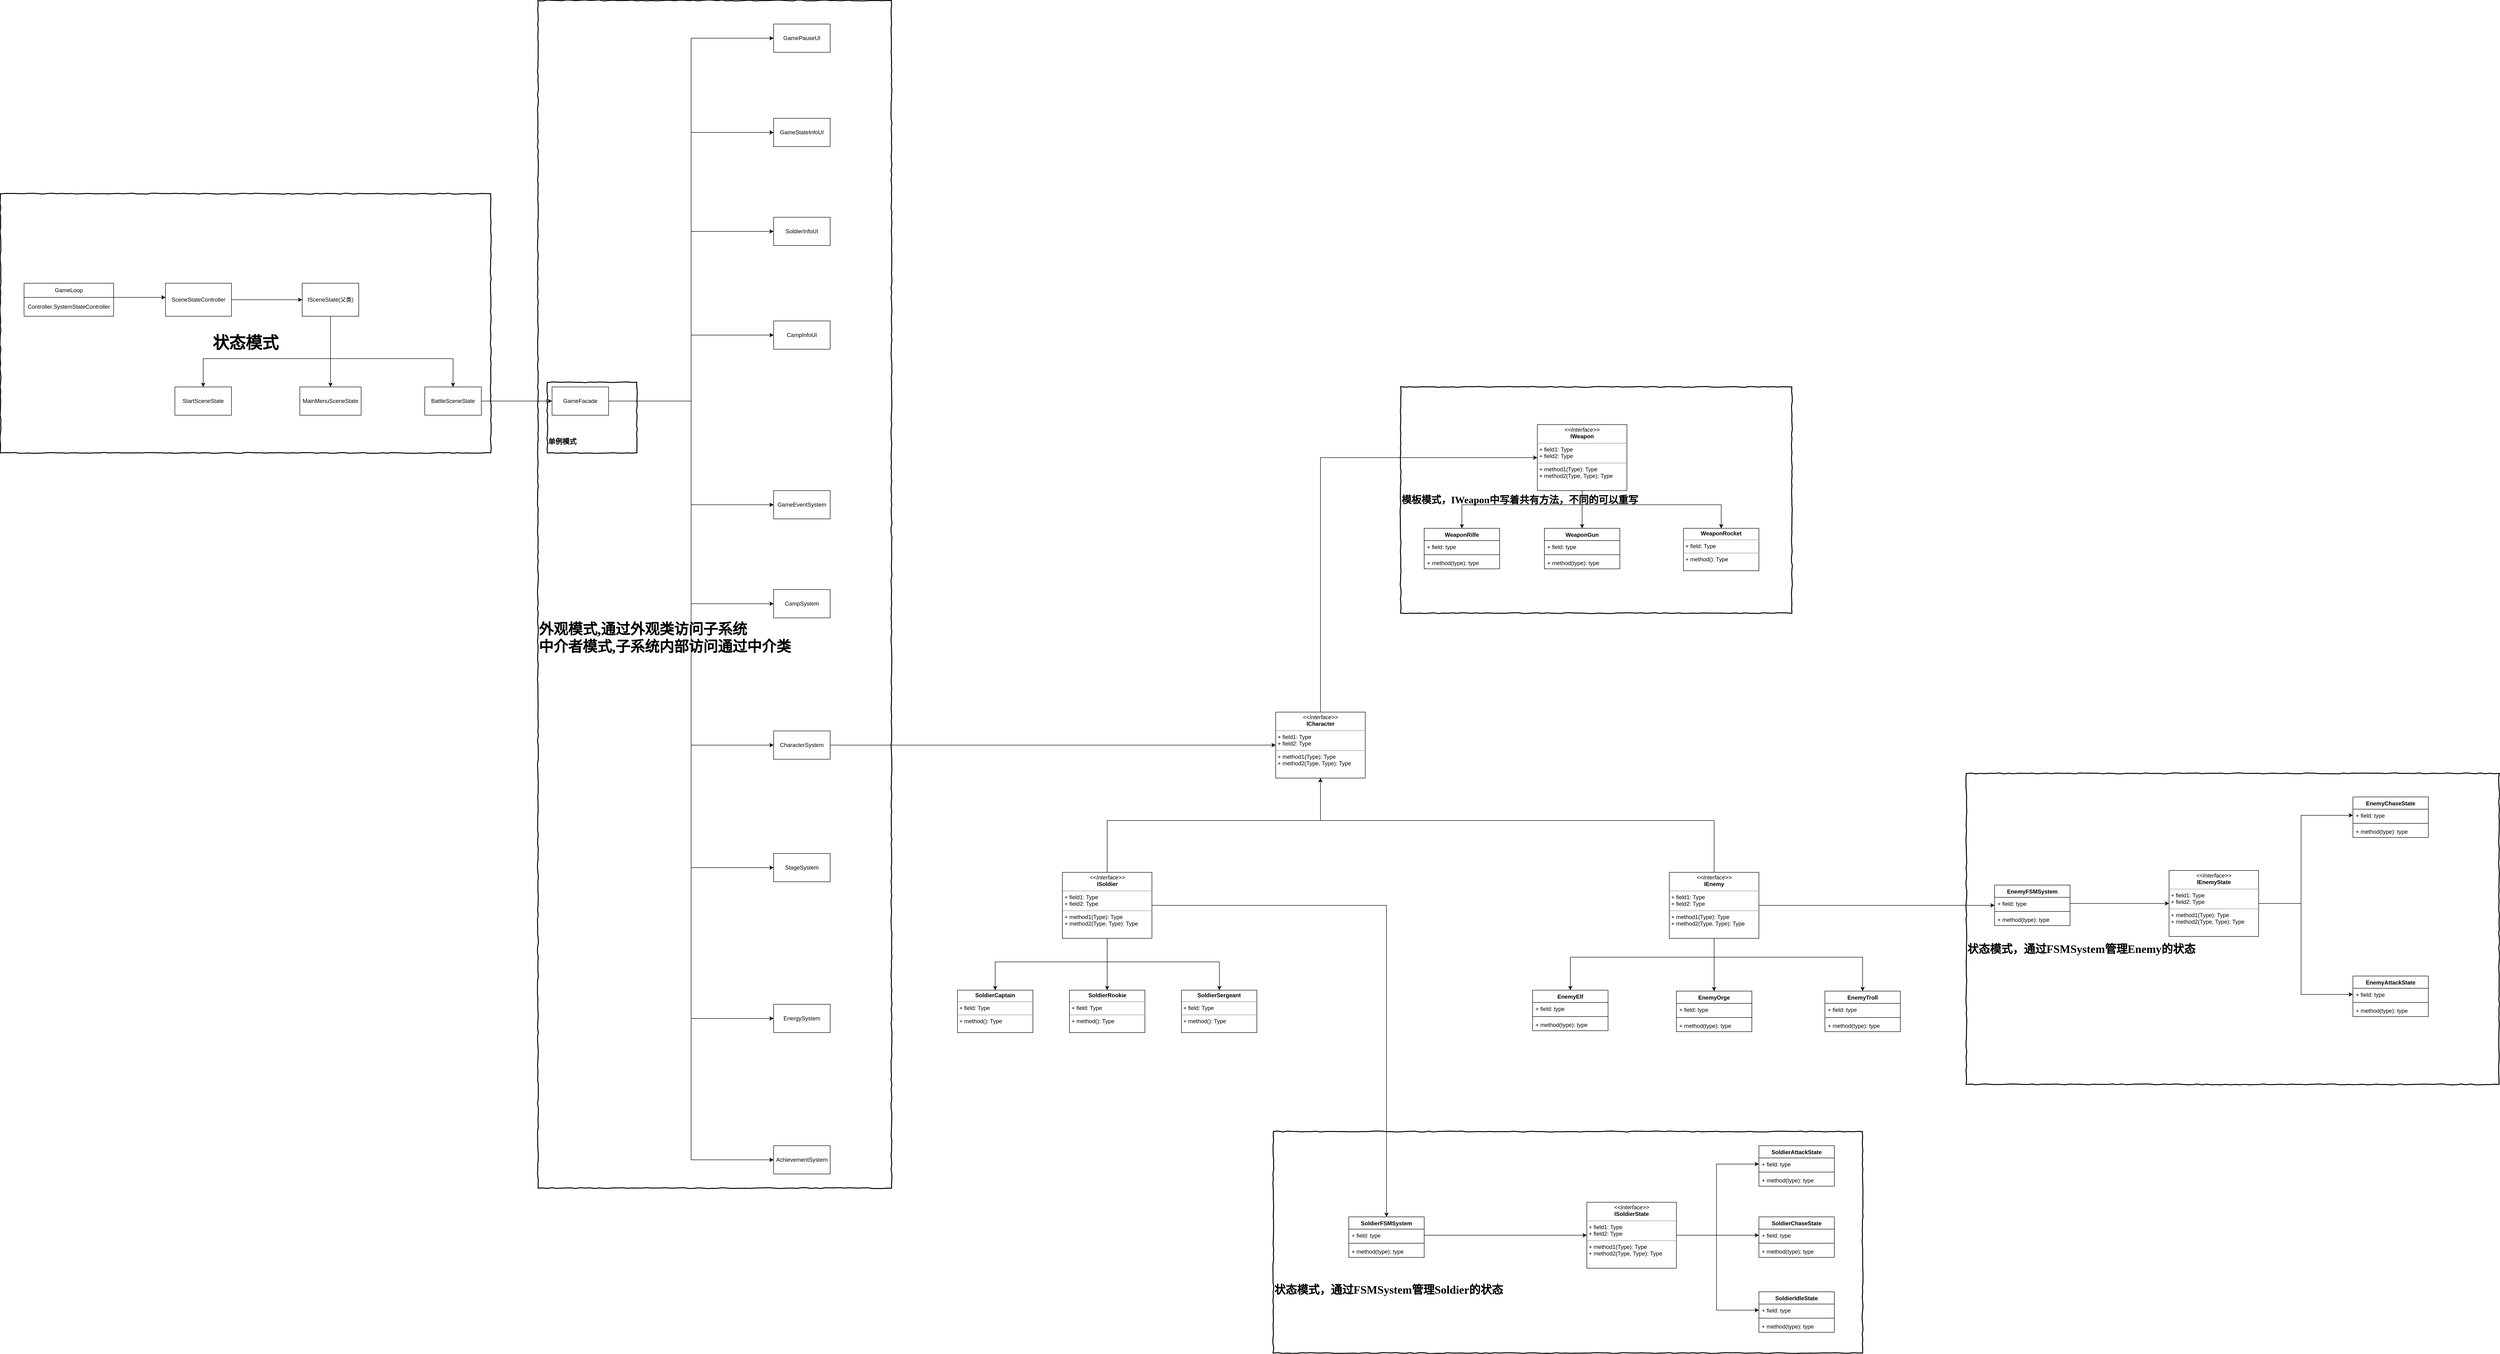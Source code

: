 <mxfile pages="1" version="11.2.4" type="github"><diagram id="328SYEydSCdozAh2rZhf" name="Page-1"><mxGraphModel dx="2062" dy="5805" grid="1" gridSize="10" guides="1" tooltips="1" connect="1" arrows="1" fold="1" page="1" pageScale="1" pageWidth="3300" pageHeight="4681" math="0" shadow="0"><root><mxCell id="0"/><mxCell id="1" parent="0"/><mxCell id="wADAR3zxIw2LBWZPUKkN-116" value="&lt;span style=&quot;font-size: 21px&quot;&gt;模板模式，IWeapon中写着共有方法，不同的可以重写&lt;/span&gt;" style="html=1;whiteSpace=wrap;comic=1;strokeWidth=2;fontFamily=Comic Sans MS;fontStyle=1;align=left;" vertex="1" parent="1"><mxGeometry x="3050" y="800" width="830" height="480" as="geometry"/></mxCell><mxCell id="wADAR3zxIw2LBWZPUKkN-101" value="&lt;span style=&quot;font-size: 24px&quot;&gt;&lt;br&gt;&lt;br&gt;&lt;br&gt;&lt;br&gt;&lt;br&gt;&lt;br&gt;&lt;br&gt;状态模式，通过FSMSystem管理Soldier的状态&lt;/span&gt;" style="html=1;whiteSpace=wrap;comic=1;strokeWidth=2;fontFamily=Comic Sans MS;fontStyle=1;align=left;" vertex="1" parent="1"><mxGeometry x="2780" y="2380" width="1250" height="470" as="geometry"/></mxCell><mxCell id="wADAR3zxIw2LBWZPUKkN-100" value="&lt;br&gt;&lt;br&gt;&lt;br&gt;&lt;br style=&quot;font-size: 19px&quot;&gt;&lt;font style=&quot;font-size: 24px&quot;&gt;&lt;br&gt;状态模式，通过FSMSystem管理Enemy的状态&lt;/font&gt;" style="html=1;whiteSpace=wrap;comic=1;strokeWidth=2;fontFamily=Comic Sans MS;fontStyle=1;align=left;" vertex="1" parent="1"><mxGeometry x="4250" y="1620" width="1130" height="660" as="geometry"/></mxCell><mxCell id="IivV3RTFd_0xX-8Bm_ZV-46" value="&lt;font style=&quot;font-size: 31px&quot;&gt;&lt;br&gt;&lt;br&gt;&lt;br&gt;&lt;br&gt;&lt;br&gt;外观模式,通过外观类访问子系统&lt;br&gt;中介者模式,子系统内部访问通过中介类&lt;br&gt;&lt;/font&gt;" style="html=1;whiteSpace=wrap;comic=1;strokeWidth=2;fontFamily=Comic Sans MS;fontStyle=1;align=left;" parent="1" vertex="1"><mxGeometry x="1220" y="-20" width="750" height="2520" as="geometry"/></mxCell><mxCell id="IivV3RTFd_0xX-8Bm_ZV-47" value="&lt;br&gt;&lt;br&gt;&lt;br&gt;&lt;br&gt;&lt;br&gt;&lt;br&gt;&lt;br&gt;&lt;font style=&quot;font-size: 15px&quot;&gt;单例模式&lt;/font&gt;" style="html=1;whiteSpace=wrap;comic=1;strokeWidth=2;fontFamily=Comic Sans MS;fontStyle=1;align=left;" parent="1" vertex="1"><mxGeometry x="1240" y="790" width="190" height="150" as="geometry"/></mxCell><mxCell id="IivV3RTFd_0xX-8Bm_ZV-24" value="&lt;div style=&quot;font-size: 35px&quot;&gt;&lt;font style=&quot;font-size: 35px&quot;&gt;&lt;br&gt;&lt;/font&gt;&lt;/div&gt;&lt;div style=&quot;font-size: 35px&quot;&gt;&lt;span&gt;&lt;font style=&quot;font-size: 35px&quot;&gt;&lt;br&gt;&lt;/font&gt;&lt;/span&gt;&lt;/div&gt;&lt;div style=&quot;font-size: 35px&quot;&gt;&lt;font style=&quot;font-size: 35px&quot;&gt;状态模式&lt;/font&gt;&lt;/div&gt;" style="html=1;whiteSpace=wrap;comic=1;strokeWidth=2;fontFamily=Comic Sans MS;fontStyle=1;align=center;" parent="1" vertex="1"><mxGeometry x="80" y="390" width="1040" height="550" as="geometry"/></mxCell><mxCell id="IivV3RTFd_0xX-8Bm_ZV-5" style="edgeStyle=orthogonalEdgeStyle;rounded=0;orthogonalLoop=1;jettySize=auto;html=1;" parent="1" source="IivV3RTFd_0xX-8Bm_ZV-1" edge="1"><mxGeometry relative="1" as="geometry"><mxPoint x="430" y="610" as="targetPoint"/><Array as="points"><mxPoint x="410" y="610"/></Array></mxGeometry></mxCell><mxCell id="IivV3RTFd_0xX-8Bm_ZV-1" value="GameLoop" style="rounded=0;whiteSpace=wrap;html=1;" parent="1" vertex="1"><mxGeometry x="130" y="580" width="190" height="30" as="geometry"/></mxCell><mxCell id="IivV3RTFd_0xX-8Bm_ZV-3" value="Controller.SystemStateController" style="rounded=0;whiteSpace=wrap;html=1;" parent="1" vertex="1"><mxGeometry x="130" y="610" width="190" height="40" as="geometry"/></mxCell><mxCell id="IivV3RTFd_0xX-8Bm_ZV-7" style="edgeStyle=orthogonalEdgeStyle;rounded=0;orthogonalLoop=1;jettySize=auto;html=1;entryX=0;entryY=0.5;entryDx=0;entryDy=0;" parent="1" source="IivV3RTFd_0xX-8Bm_ZV-6" target="IivV3RTFd_0xX-8Bm_ZV-8" edge="1"><mxGeometry relative="1" as="geometry"><mxPoint x="630" y="615" as="targetPoint"/></mxGeometry></mxCell><mxCell id="IivV3RTFd_0xX-8Bm_ZV-6" value="SceneStateController" style="rounded=0;whiteSpace=wrap;html=1;" parent="1" vertex="1"><mxGeometry x="430" y="580" width="140" height="70" as="geometry"/></mxCell><mxCell id="IivV3RTFd_0xX-8Bm_ZV-14" style="edgeStyle=orthogonalEdgeStyle;rounded=0;orthogonalLoop=1;jettySize=auto;html=1;exitX=0.5;exitY=1;exitDx=0;exitDy=0;" parent="1" source="IivV3RTFd_0xX-8Bm_ZV-8" target="IivV3RTFd_0xX-8Bm_ZV-11" edge="1"><mxGeometry relative="1" as="geometry"><Array as="points"><mxPoint x="780" y="740"/><mxPoint x="510" y="740"/></Array></mxGeometry></mxCell><mxCell id="IivV3RTFd_0xX-8Bm_ZV-15" style="edgeStyle=orthogonalEdgeStyle;rounded=0;orthogonalLoop=1;jettySize=auto;html=1;entryX=0.5;entryY=0;entryDx=0;entryDy=0;" parent="1" source="IivV3RTFd_0xX-8Bm_ZV-8" target="IivV3RTFd_0xX-8Bm_ZV-12" edge="1"><mxGeometry relative="1" as="geometry"/></mxCell><mxCell id="IivV3RTFd_0xX-8Bm_ZV-16" style="edgeStyle=orthogonalEdgeStyle;rounded=0;orthogonalLoop=1;jettySize=auto;html=1;" parent="1" source="IivV3RTFd_0xX-8Bm_ZV-8" target="IivV3RTFd_0xX-8Bm_ZV-13" edge="1"><mxGeometry relative="1" as="geometry"><Array as="points"><mxPoint x="780" y="740"/><mxPoint x="1040" y="740"/></Array></mxGeometry></mxCell><mxCell id="IivV3RTFd_0xX-8Bm_ZV-8" value="ISceneState(父类)" style="rounded=0;whiteSpace=wrap;html=1;" parent="1" vertex="1"><mxGeometry x="720" y="580" width="120" height="70" as="geometry"/></mxCell><mxCell id="IivV3RTFd_0xX-8Bm_ZV-11" value="StartSceneState" style="rounded=0;whiteSpace=wrap;html=1;" parent="1" vertex="1"><mxGeometry x="450" y="800" width="120" height="60" as="geometry"/></mxCell><mxCell id="IivV3RTFd_0xX-8Bm_ZV-12" value="MainMenuSceneState" style="rounded=0;whiteSpace=wrap;html=1;" parent="1" vertex="1"><mxGeometry x="715" y="800" width="130" height="60" as="geometry"/></mxCell><mxCell id="IivV3RTFd_0xX-8Bm_ZV-25" style="edgeStyle=orthogonalEdgeStyle;rounded=0;orthogonalLoop=1;jettySize=auto;html=1;entryX=0;entryY=0.5;entryDx=0;entryDy=0;" parent="1" source="IivV3RTFd_0xX-8Bm_ZV-13" target="IivV3RTFd_0xX-8Bm_ZV-26" edge="1"><mxGeometry relative="1" as="geometry"><mxPoint x="1240" y="830" as="targetPoint"/></mxGeometry></mxCell><mxCell id="IivV3RTFd_0xX-8Bm_ZV-13" value="BattleSceneState" style="rounded=0;whiteSpace=wrap;html=1;" parent="1" vertex="1"><mxGeometry x="980" y="800" width="120" height="60" as="geometry"/></mxCell><mxCell id="IivV3RTFd_0xX-8Bm_ZV-37" style="edgeStyle=orthogonalEdgeStyle;rounded=0;orthogonalLoop=1;jettySize=auto;html=1;entryX=0;entryY=0.5;entryDx=0;entryDy=0;" parent="1" source="IivV3RTFd_0xX-8Bm_ZV-26" target="IivV3RTFd_0xX-8Bm_ZV-28" edge="1"><mxGeometry relative="1" as="geometry"/></mxCell><mxCell id="IivV3RTFd_0xX-8Bm_ZV-38" style="edgeStyle=orthogonalEdgeStyle;rounded=0;orthogonalLoop=1;jettySize=auto;html=1;entryX=0;entryY=0.5;entryDx=0;entryDy=0;" parent="1" source="IivV3RTFd_0xX-8Bm_ZV-26" target="IivV3RTFd_0xX-8Bm_ZV-29" edge="1"><mxGeometry relative="1" as="geometry"/></mxCell><mxCell id="IivV3RTFd_0xX-8Bm_ZV-39" style="edgeStyle=orthogonalEdgeStyle;rounded=0;orthogonalLoop=1;jettySize=auto;html=1;entryX=0;entryY=0.5;entryDx=0;entryDy=0;" parent="1" source="IivV3RTFd_0xX-8Bm_ZV-26" target="IivV3RTFd_0xX-8Bm_ZV-30" edge="1"><mxGeometry relative="1" as="geometry"/></mxCell><mxCell id="IivV3RTFd_0xX-8Bm_ZV-40" style="edgeStyle=orthogonalEdgeStyle;rounded=0;orthogonalLoop=1;jettySize=auto;html=1;entryX=0;entryY=0.5;entryDx=0;entryDy=0;" parent="1" source="IivV3RTFd_0xX-8Bm_ZV-26" target="IivV3RTFd_0xX-8Bm_ZV-31" edge="1"><mxGeometry relative="1" as="geometry"/></mxCell><mxCell id="IivV3RTFd_0xX-8Bm_ZV-41" style="edgeStyle=orthogonalEdgeStyle;rounded=0;orthogonalLoop=1;jettySize=auto;html=1;entryX=0;entryY=0.5;entryDx=0;entryDy=0;" parent="1" source="IivV3RTFd_0xX-8Bm_ZV-26" target="IivV3RTFd_0xX-8Bm_ZV-32" edge="1"><mxGeometry relative="1" as="geometry"/></mxCell><mxCell id="IivV3RTFd_0xX-8Bm_ZV-42" style="edgeStyle=orthogonalEdgeStyle;rounded=0;orthogonalLoop=1;jettySize=auto;html=1;entryX=0;entryY=0.5;entryDx=0;entryDy=0;" parent="1" source="IivV3RTFd_0xX-8Bm_ZV-26" target="IivV3RTFd_0xX-8Bm_ZV-33" edge="1"><mxGeometry relative="1" as="geometry"/></mxCell><mxCell id="IivV3RTFd_0xX-8Bm_ZV-43" style="edgeStyle=orthogonalEdgeStyle;rounded=0;orthogonalLoop=1;jettySize=auto;html=1;entryX=0;entryY=0.5;entryDx=0;entryDy=0;" parent="1" source="IivV3RTFd_0xX-8Bm_ZV-26" target="IivV3RTFd_0xX-8Bm_ZV-34" edge="1"><mxGeometry relative="1" as="geometry"/></mxCell><mxCell id="IivV3RTFd_0xX-8Bm_ZV-44" style="edgeStyle=orthogonalEdgeStyle;rounded=0;orthogonalLoop=1;jettySize=auto;html=1;entryX=0;entryY=0.5;entryDx=0;entryDy=0;" parent="1" source="IivV3RTFd_0xX-8Bm_ZV-26" target="IivV3RTFd_0xX-8Bm_ZV-35" edge="1"><mxGeometry relative="1" as="geometry"/></mxCell><mxCell id="IivV3RTFd_0xX-8Bm_ZV-45" style="edgeStyle=orthogonalEdgeStyle;rounded=0;orthogonalLoop=1;jettySize=auto;html=1;entryX=0;entryY=0.5;entryDx=0;entryDy=0;" parent="1" source="IivV3RTFd_0xX-8Bm_ZV-26" target="IivV3RTFd_0xX-8Bm_ZV-27" edge="1"><mxGeometry relative="1" as="geometry"/></mxCell><mxCell id="wADAR3zxIw2LBWZPUKkN-1" style="edgeStyle=orthogonalEdgeStyle;rounded=0;orthogonalLoop=1;jettySize=auto;html=1;entryX=0;entryY=0.5;entryDx=0;entryDy=0;" edge="1" parent="1" source="IivV3RTFd_0xX-8Bm_ZV-26" target="IivV3RTFd_0xX-8Bm_ZV-36"><mxGeometry relative="1" as="geometry"/></mxCell><mxCell id="IivV3RTFd_0xX-8Bm_ZV-26" value="GameFacade" style="rounded=0;whiteSpace=wrap;html=1;" parent="1" vertex="1"><mxGeometry x="1250" y="800" width="120" height="60" as="geometry"/></mxCell><mxCell id="IivV3RTFd_0xX-8Bm_ZV-27" value="GamePauseUI" style="rounded=0;whiteSpace=wrap;html=1;" parent="1" vertex="1"><mxGeometry x="1720" y="30" width="120" height="60" as="geometry"/></mxCell><mxCell id="IivV3RTFd_0xX-8Bm_ZV-28" value="GameStateInfoUI" style="rounded=0;whiteSpace=wrap;html=1;" parent="1" vertex="1"><mxGeometry x="1720" y="230" width="120" height="60" as="geometry"/></mxCell><mxCell id="IivV3RTFd_0xX-8Bm_ZV-29" value="SoldierInfoUI" style="rounded=0;whiteSpace=wrap;html=1;" parent="1" vertex="1"><mxGeometry x="1720" y="440" width="120" height="60" as="geometry"/></mxCell><mxCell id="IivV3RTFd_0xX-8Bm_ZV-30" value="CampInfoUI" style="rounded=0;whiteSpace=wrap;html=1;" parent="1" vertex="1"><mxGeometry x="1720" y="660" width="120" height="60" as="geometry"/></mxCell><mxCell id="IivV3RTFd_0xX-8Bm_ZV-31" value="GameEventSystem" style="rounded=0;whiteSpace=wrap;html=1;" parent="1" vertex="1"><mxGeometry x="1720" y="1020" width="120" height="60" as="geometry"/></mxCell><mxCell id="IivV3RTFd_0xX-8Bm_ZV-32" value="CampSystem" style="rounded=0;whiteSpace=wrap;html=1;" parent="1" vertex="1"><mxGeometry x="1720" y="1230" width="120" height="60" as="geometry"/></mxCell><mxCell id="wADAR3zxIw2LBWZPUKkN-15" style="edgeStyle=orthogonalEdgeStyle;rounded=0;orthogonalLoop=1;jettySize=auto;html=1;entryX=0;entryY=0.5;entryDx=0;entryDy=0;" edge="1" parent="1" source="IivV3RTFd_0xX-8Bm_ZV-33" target="wADAR3zxIw2LBWZPUKkN-19"><mxGeometry relative="1" as="geometry"><mxPoint x="2310" y="1560" as="targetPoint"/></mxGeometry></mxCell><mxCell id="IivV3RTFd_0xX-8Bm_ZV-33" value="CharacterSystem" style="rounded=0;whiteSpace=wrap;html=1;" parent="1" vertex="1"><mxGeometry x="1720" y="1530" width="120" height="60" as="geometry"/></mxCell><mxCell id="IivV3RTFd_0xX-8Bm_ZV-34" value="StageSystem" style="rounded=0;whiteSpace=wrap;html=1;" parent="1" vertex="1"><mxGeometry x="1720" y="1790" width="120" height="60" as="geometry"/></mxCell><mxCell id="IivV3RTFd_0xX-8Bm_ZV-35" value="EnergySystem" style="rounded=0;whiteSpace=wrap;html=1;" parent="1" vertex="1"><mxGeometry x="1720" y="2110" width="120" height="60" as="geometry"/></mxCell><mxCell id="IivV3RTFd_0xX-8Bm_ZV-36" value="AchievementSystem" style="rounded=0;whiteSpace=wrap;html=1;" parent="1" vertex="1"><mxGeometry x="1720" y="2410" width="120" height="60" as="geometry"/></mxCell><mxCell id="wADAR3zxIw2LBWZPUKkN-115" style="edgeStyle=orthogonalEdgeStyle;rounded=0;orthogonalLoop=1;jettySize=auto;html=1;entryX=0;entryY=0.5;entryDx=0;entryDy=0;" edge="1" parent="1" source="wADAR3zxIw2LBWZPUKkN-19" target="wADAR3zxIw2LBWZPUKkN-102"><mxGeometry relative="1" as="geometry"><Array as="points"><mxPoint x="2880" y="950"/></Array></mxGeometry></mxCell><mxCell id="wADAR3zxIw2LBWZPUKkN-19" value="&lt;p style=&quot;margin: 0px ; margin-top: 4px ; text-align: center&quot;&gt;&lt;i&gt;&amp;lt;&amp;lt;Interface&amp;gt;&amp;gt;&lt;/i&gt;&lt;br&gt;&lt;b&gt;ICharacter&lt;/b&gt;&lt;/p&gt;&lt;hr size=&quot;1&quot;&gt;&lt;p style=&quot;margin: 0px ; margin-left: 4px&quot;&gt;+ field1: Type&lt;br&gt;+ field2: Type&lt;/p&gt;&lt;hr size=&quot;1&quot;&gt;&lt;p style=&quot;margin: 0px ; margin-left: 4px&quot;&gt;+ method1(Type): Type&lt;br&gt;+ method2(Type, Type): Type&lt;/p&gt;" style="verticalAlign=top;align=left;overflow=fill;fontSize=12;fontFamily=Helvetica;html=1;" vertex="1" parent="1"><mxGeometry x="2785" y="1490" width="190" height="140" as="geometry"/></mxCell><mxCell id="wADAR3zxIw2LBWZPUKkN-23" style="edgeStyle=orthogonalEdgeStyle;rounded=0;orthogonalLoop=1;jettySize=auto;html=1;entryX=0.5;entryY=1;entryDx=0;entryDy=0;" edge="1" parent="1" source="wADAR3zxIw2LBWZPUKkN-20" target="wADAR3zxIw2LBWZPUKkN-19"><mxGeometry relative="1" as="geometry"><mxPoint x="2645" y="1800" as="targetPoint"/><Array as="points"><mxPoint x="2428" y="1720"/><mxPoint x="2880" y="1720"/></Array></mxGeometry></mxCell><mxCell id="wADAR3zxIw2LBWZPUKkN-30" style="edgeStyle=orthogonalEdgeStyle;rounded=0;orthogonalLoop=1;jettySize=auto;html=1;entryX=0.5;entryY=0;entryDx=0;entryDy=0;" edge="1" parent="1" source="wADAR3zxIw2LBWZPUKkN-20" target="wADAR3zxIw2LBWZPUKkN-27"><mxGeometry relative="1" as="geometry"><Array as="points"><mxPoint x="2427.5" y="2020"/><mxPoint x="2190.5" y="2020"/></Array></mxGeometry></mxCell><mxCell id="wADAR3zxIw2LBWZPUKkN-31" style="edgeStyle=orthogonalEdgeStyle;rounded=0;orthogonalLoop=1;jettySize=auto;html=1;entryX=0.5;entryY=0;entryDx=0;entryDy=0;" edge="1" parent="1" source="wADAR3zxIw2LBWZPUKkN-20" target="wADAR3zxIw2LBWZPUKkN-28"><mxGeometry relative="1" as="geometry"><mxPoint x="2427.5" y="2070" as="targetPoint"/></mxGeometry></mxCell><mxCell id="wADAR3zxIw2LBWZPUKkN-32" style="edgeStyle=orthogonalEdgeStyle;rounded=0;orthogonalLoop=1;jettySize=auto;html=1;" edge="1" parent="1" source="wADAR3zxIw2LBWZPUKkN-20" target="wADAR3zxIw2LBWZPUKkN-29"><mxGeometry relative="1" as="geometry"><Array as="points"><mxPoint x="2427.5" y="2020"/><mxPoint x="2665.5" y="2020"/></Array></mxGeometry></mxCell><mxCell id="wADAR3zxIw2LBWZPUKkN-56" style="edgeStyle=orthogonalEdgeStyle;rounded=0;orthogonalLoop=1;jettySize=auto;html=1;entryX=0.5;entryY=0;entryDx=0;entryDy=0;" edge="1" parent="1" source="wADAR3zxIw2LBWZPUKkN-20" target="wADAR3zxIw2LBWZPUKkN-52"><mxGeometry relative="1" as="geometry"/></mxCell><mxCell id="wADAR3zxIw2LBWZPUKkN-20" value="&lt;p style=&quot;margin: 0px ; margin-top: 4px ; text-align: center&quot;&gt;&lt;i&gt;&amp;lt;&amp;lt;Interface&amp;gt;&amp;gt;&lt;/i&gt;&lt;br&gt;&lt;b&gt;ISoldier&lt;/b&gt;&lt;/p&gt;&lt;hr size=&quot;1&quot;&gt;&lt;p style=&quot;margin: 0px ; margin-left: 4px&quot;&gt;+ field1: Type&lt;br&gt;+ field2: Type&lt;/p&gt;&lt;hr size=&quot;1&quot;&gt;&lt;p style=&quot;margin: 0px ; margin-left: 4px&quot;&gt;+ method1(Type): Type&lt;br&gt;+ method2(Type, Type): Type&lt;/p&gt;" style="verticalAlign=top;align=left;overflow=fill;fontSize=12;fontFamily=Helvetica;html=1;" vertex="1" parent="1"><mxGeometry x="2332.5" y="1830" width="190" height="140" as="geometry"/></mxCell><mxCell id="wADAR3zxIw2LBWZPUKkN-24" style="edgeStyle=orthogonalEdgeStyle;rounded=0;orthogonalLoop=1;jettySize=auto;html=1;entryX=0.5;entryY=1;entryDx=0;entryDy=0;" edge="1" parent="1" source="wADAR3zxIw2LBWZPUKkN-21" target="wADAR3zxIw2LBWZPUKkN-19"><mxGeometry relative="1" as="geometry"><Array as="points"><mxPoint x="3715" y="1720"/><mxPoint x="2880" y="1720"/></Array></mxGeometry></mxCell><mxCell id="wADAR3zxIw2LBWZPUKkN-49" style="edgeStyle=orthogonalEdgeStyle;rounded=0;orthogonalLoop=1;jettySize=auto;html=1;entryX=0.5;entryY=0;entryDx=0;entryDy=0;" edge="1" parent="1" source="wADAR3zxIw2LBWZPUKkN-21" target="wADAR3zxIw2LBWZPUKkN-37"><mxGeometry relative="1" as="geometry"><Array as="points"><mxPoint x="3715" y="2010"/><mxPoint x="3410" y="2010"/></Array></mxGeometry></mxCell><mxCell id="wADAR3zxIw2LBWZPUKkN-50" style="edgeStyle=orthogonalEdgeStyle;rounded=0;orthogonalLoop=1;jettySize=auto;html=1;entryX=0.5;entryY=0;entryDx=0;entryDy=0;" edge="1" parent="1" source="wADAR3zxIw2LBWZPUKkN-21" target="wADAR3zxIw2LBWZPUKkN-41"><mxGeometry relative="1" as="geometry"/></mxCell><mxCell id="wADAR3zxIw2LBWZPUKkN-51" style="edgeStyle=orthogonalEdgeStyle;rounded=0;orthogonalLoop=1;jettySize=auto;html=1;entryX=0.5;entryY=0;entryDx=0;entryDy=0;" edge="1" parent="1" source="wADAR3zxIw2LBWZPUKkN-21" target="wADAR3zxIw2LBWZPUKkN-45"><mxGeometry relative="1" as="geometry"><Array as="points"><mxPoint x="3715" y="2010"/><mxPoint x="4030" y="2010"/></Array></mxGeometry></mxCell><mxCell id="wADAR3zxIw2LBWZPUKkN-87" style="edgeStyle=orthogonalEdgeStyle;rounded=0;orthogonalLoop=1;jettySize=auto;html=1;" edge="1" parent="1" source="wADAR3zxIw2LBWZPUKkN-21"><mxGeometry relative="1" as="geometry"><mxPoint x="4310" y="1900" as="targetPoint"/></mxGeometry></mxCell><mxCell id="wADAR3zxIw2LBWZPUKkN-21" value="&lt;p style=&quot;margin: 0px ; margin-top: 4px ; text-align: center&quot;&gt;&lt;i&gt;&amp;lt;&amp;lt;Interface&amp;gt;&amp;gt;&lt;/i&gt;&lt;br&gt;&lt;b&gt;IEnemy&lt;/b&gt;&lt;/p&gt;&lt;hr size=&quot;1&quot;&gt;&lt;p style=&quot;margin: 0px ; margin-left: 4px&quot;&gt;+ field1: Type&lt;br&gt;+ field2: Type&lt;/p&gt;&lt;hr size=&quot;1&quot;&gt;&lt;p style=&quot;margin: 0px ; margin-left: 4px&quot;&gt;+ method1(Type): Type&lt;br&gt;+ method2(Type, Type): Type&lt;/p&gt;" style="verticalAlign=top;align=left;overflow=fill;fontSize=12;fontFamily=Helvetica;html=1;" vertex="1" parent="1"><mxGeometry x="3620" y="1830" width="190" height="140" as="geometry"/></mxCell><mxCell id="wADAR3zxIw2LBWZPUKkN-27" value="&lt;p style=&quot;margin: 0px ; margin-top: 4px ; text-align: center&quot;&gt;&lt;b&gt;SoldierCaptain&lt;/b&gt;&lt;/p&gt;&lt;hr size=&quot;1&quot;&gt;&lt;p style=&quot;margin: 0px ; margin-left: 4px&quot;&gt;+ field: Type&lt;/p&gt;&lt;hr size=&quot;1&quot;&gt;&lt;p style=&quot;margin: 0px ; margin-left: 4px&quot;&gt;+ method(): Type&lt;/p&gt;" style="verticalAlign=top;align=left;overflow=fill;fontSize=12;fontFamily=Helvetica;html=1;" vertex="1" parent="1"><mxGeometry x="2110" y="2080" width="160" height="90" as="geometry"/></mxCell><mxCell id="wADAR3zxIw2LBWZPUKkN-28" value="&lt;p style=&quot;margin: 0px ; margin-top: 4px ; text-align: center&quot;&gt;&lt;b&gt;SoldierRookie&lt;/b&gt;&lt;/p&gt;&lt;hr size=&quot;1&quot;&gt;&lt;p style=&quot;margin: 0px ; margin-left: 4px&quot;&gt;+ field: Type&lt;/p&gt;&lt;hr size=&quot;1&quot;&gt;&lt;p style=&quot;margin: 0px ; margin-left: 4px&quot;&gt;+ method(): Type&lt;/p&gt;" style="verticalAlign=top;align=left;overflow=fill;fontSize=12;fontFamily=Helvetica;html=1;" vertex="1" parent="1"><mxGeometry x="2347.5" y="2080" width="160" height="90" as="geometry"/></mxCell><mxCell id="wADAR3zxIw2LBWZPUKkN-29" value="&lt;p style=&quot;margin: 0px ; margin-top: 4px ; text-align: center&quot;&gt;&lt;b&gt;SoldierSergeant&lt;/b&gt;&lt;/p&gt;&lt;hr size=&quot;1&quot;&gt;&lt;p style=&quot;margin: 0px ; margin-left: 4px&quot;&gt;+ field: Type&lt;/p&gt;&lt;hr size=&quot;1&quot;&gt;&lt;p style=&quot;margin: 0px ; margin-left: 4px&quot;&gt;+ method(): Type&lt;/p&gt;" style="verticalAlign=top;align=left;overflow=fill;fontSize=12;fontFamily=Helvetica;html=1;" vertex="1" parent="1"><mxGeometry x="2585" y="2080" width="160" height="90" as="geometry"/></mxCell><mxCell id="wADAR3zxIw2LBWZPUKkN-37" value="EnemyElf" style="swimlane;fontStyle=1;align=center;verticalAlign=top;childLayout=stackLayout;horizontal=1;startSize=26;horizontalStack=0;resizeParent=1;resizeParentMax=0;resizeLast=0;collapsible=1;marginBottom=0;" vertex="1" parent="1"><mxGeometry x="3330" y="2080" width="160" height="86" as="geometry"/></mxCell><mxCell id="wADAR3zxIw2LBWZPUKkN-38" value="+ field: type" style="text;strokeColor=none;fillColor=none;align=left;verticalAlign=top;spacingLeft=4;spacingRight=4;overflow=hidden;rotatable=0;points=[[0,0.5],[1,0.5]];portConstraint=eastwest;" vertex="1" parent="wADAR3zxIw2LBWZPUKkN-37"><mxGeometry y="26" width="160" height="26" as="geometry"/></mxCell><mxCell id="wADAR3zxIw2LBWZPUKkN-39" value="" style="line;strokeWidth=1;fillColor=none;align=left;verticalAlign=middle;spacingTop=-1;spacingLeft=3;spacingRight=3;rotatable=0;labelPosition=right;points=[];portConstraint=eastwest;" vertex="1" parent="wADAR3zxIw2LBWZPUKkN-37"><mxGeometry y="52" width="160" height="8" as="geometry"/></mxCell><mxCell id="wADAR3zxIw2LBWZPUKkN-40" value="+ method(type): type" style="text;strokeColor=none;fillColor=none;align=left;verticalAlign=top;spacingLeft=4;spacingRight=4;overflow=hidden;rotatable=0;points=[[0,0.5],[1,0.5]];portConstraint=eastwest;" vertex="1" parent="wADAR3zxIw2LBWZPUKkN-37"><mxGeometry y="60" width="160" height="26" as="geometry"/></mxCell><mxCell id="wADAR3zxIw2LBWZPUKkN-41" value="EnemyOrge" style="swimlane;fontStyle=1;align=center;verticalAlign=top;childLayout=stackLayout;horizontal=1;startSize=26;horizontalStack=0;resizeParent=1;resizeParentMax=0;resizeLast=0;collapsible=1;marginBottom=0;" vertex="1" parent="1"><mxGeometry x="3635" y="2082" width="160" height="86" as="geometry"/></mxCell><mxCell id="wADAR3zxIw2LBWZPUKkN-42" value="+ field: type" style="text;strokeColor=none;fillColor=none;align=left;verticalAlign=top;spacingLeft=4;spacingRight=4;overflow=hidden;rotatable=0;points=[[0,0.5],[1,0.5]];portConstraint=eastwest;" vertex="1" parent="wADAR3zxIw2LBWZPUKkN-41"><mxGeometry y="26" width="160" height="26" as="geometry"/></mxCell><mxCell id="wADAR3zxIw2LBWZPUKkN-43" value="" style="line;strokeWidth=1;fillColor=none;align=left;verticalAlign=middle;spacingTop=-1;spacingLeft=3;spacingRight=3;rotatable=0;labelPosition=right;points=[];portConstraint=eastwest;" vertex="1" parent="wADAR3zxIw2LBWZPUKkN-41"><mxGeometry y="52" width="160" height="8" as="geometry"/></mxCell><mxCell id="wADAR3zxIw2LBWZPUKkN-44" value="+ method(type): type" style="text;strokeColor=none;fillColor=none;align=left;verticalAlign=top;spacingLeft=4;spacingRight=4;overflow=hidden;rotatable=0;points=[[0,0.5],[1,0.5]];portConstraint=eastwest;" vertex="1" parent="wADAR3zxIw2LBWZPUKkN-41"><mxGeometry y="60" width="160" height="26" as="geometry"/></mxCell><mxCell id="wADAR3zxIw2LBWZPUKkN-45" value="EnemyTroll" style="swimlane;fontStyle=1;align=center;verticalAlign=top;childLayout=stackLayout;horizontal=1;startSize=26;horizontalStack=0;resizeParent=1;resizeParentMax=0;resizeLast=0;collapsible=1;marginBottom=0;" vertex="1" parent="1"><mxGeometry x="3950" y="2082" width="160" height="86" as="geometry"/></mxCell><mxCell id="wADAR3zxIw2LBWZPUKkN-46" value="+ field: type" style="text;strokeColor=none;fillColor=none;align=left;verticalAlign=top;spacingLeft=4;spacingRight=4;overflow=hidden;rotatable=0;points=[[0,0.5],[1,0.5]];portConstraint=eastwest;" vertex="1" parent="wADAR3zxIw2LBWZPUKkN-45"><mxGeometry y="26" width="160" height="26" as="geometry"/></mxCell><mxCell id="wADAR3zxIw2LBWZPUKkN-47" value="" style="line;strokeWidth=1;fillColor=none;align=left;verticalAlign=middle;spacingTop=-1;spacingLeft=3;spacingRight=3;rotatable=0;labelPosition=right;points=[];portConstraint=eastwest;" vertex="1" parent="wADAR3zxIw2LBWZPUKkN-45"><mxGeometry y="52" width="160" height="8" as="geometry"/></mxCell><mxCell id="wADAR3zxIw2LBWZPUKkN-48" value="+ method(type): type" style="text;strokeColor=none;fillColor=none;align=left;verticalAlign=top;spacingLeft=4;spacingRight=4;overflow=hidden;rotatable=0;points=[[0,0.5],[1,0.5]];portConstraint=eastwest;" vertex="1" parent="wADAR3zxIw2LBWZPUKkN-45"><mxGeometry y="60" width="160" height="26" as="geometry"/></mxCell><mxCell id="wADAR3zxIw2LBWZPUKkN-52" value="SoldierFSMSystem" style="swimlane;fontStyle=1;align=center;verticalAlign=top;childLayout=stackLayout;horizontal=1;startSize=26;horizontalStack=0;resizeParent=1;resizeParentMax=0;resizeLast=0;collapsible=1;marginBottom=0;" vertex="1" parent="1"><mxGeometry x="2940" y="2561" width="160" height="86" as="geometry"/></mxCell><mxCell id="wADAR3zxIw2LBWZPUKkN-53" value="+ field: type" style="text;strokeColor=none;fillColor=none;align=left;verticalAlign=top;spacingLeft=4;spacingRight=4;overflow=hidden;rotatable=0;points=[[0,0.5],[1,0.5]];portConstraint=eastwest;" vertex="1" parent="wADAR3zxIw2LBWZPUKkN-52"><mxGeometry y="26" width="160" height="26" as="geometry"/></mxCell><mxCell id="wADAR3zxIw2LBWZPUKkN-54" value="" style="line;strokeWidth=1;fillColor=none;align=left;verticalAlign=middle;spacingTop=-1;spacingLeft=3;spacingRight=3;rotatable=0;labelPosition=right;points=[];portConstraint=eastwest;" vertex="1" parent="wADAR3zxIw2LBWZPUKkN-52"><mxGeometry y="52" width="160" height="8" as="geometry"/></mxCell><mxCell id="wADAR3zxIw2LBWZPUKkN-55" value="+ method(type): type" style="text;strokeColor=none;fillColor=none;align=left;verticalAlign=top;spacingLeft=4;spacingRight=4;overflow=hidden;rotatable=0;points=[[0,0.5],[1,0.5]];portConstraint=eastwest;" vertex="1" parent="wADAR3zxIw2LBWZPUKkN-52"><mxGeometry y="60" width="160" height="26" as="geometry"/></mxCell><mxCell id="wADAR3zxIw2LBWZPUKkN-63" style="edgeStyle=orthogonalEdgeStyle;rounded=0;orthogonalLoop=1;jettySize=auto;html=1;entryX=0;entryY=0.5;entryDx=0;entryDy=0;" edge="1" parent="1" source="wADAR3zxIw2LBWZPUKkN-57" target="wADAR3zxIw2LBWZPUKkN-60"><mxGeometry relative="1" as="geometry"><mxPoint x="3770" y="2600" as="targetPoint"/></mxGeometry></mxCell><mxCell id="wADAR3zxIw2LBWZPUKkN-68" style="edgeStyle=orthogonalEdgeStyle;rounded=0;orthogonalLoop=1;jettySize=auto;html=1;entryX=0;entryY=0.5;entryDx=0;entryDy=0;" edge="1" parent="1" source="wADAR3zxIw2LBWZPUKkN-57" target="wADAR3zxIw2LBWZPUKkN-65"><mxGeometry relative="1" as="geometry"><Array as="points"><mxPoint x="3720" y="2600"/><mxPoint x="3720" y="2449"/></Array></mxGeometry></mxCell><mxCell id="wADAR3zxIw2LBWZPUKkN-73" style="edgeStyle=orthogonalEdgeStyle;rounded=0;orthogonalLoop=1;jettySize=auto;html=1;" edge="1" parent="1" source="wADAR3zxIw2LBWZPUKkN-57" target="wADAR3zxIw2LBWZPUKkN-70"><mxGeometry relative="1" as="geometry"><Array as="points"><mxPoint x="3720" y="2600"/><mxPoint x="3720" y="2759"/></Array></mxGeometry></mxCell><mxCell id="wADAR3zxIw2LBWZPUKkN-57" value="&lt;p style=&quot;margin: 0px ; margin-top: 4px ; text-align: center&quot;&gt;&lt;i&gt;&amp;lt;&amp;lt;Interface&amp;gt;&amp;gt;&lt;/i&gt;&lt;br&gt;&lt;b&gt;ISoldierState&lt;/b&gt;&lt;/p&gt;&lt;hr size=&quot;1&quot;&gt;&lt;p style=&quot;margin: 0px ; margin-left: 4px&quot;&gt;+ field1: Type&lt;br&gt;+ field2: Type&lt;/p&gt;&lt;hr size=&quot;1&quot;&gt;&lt;p style=&quot;margin: 0px ; margin-left: 4px&quot;&gt;+ method1(Type): Type&lt;br&gt;+ method2(Type, Type): Type&lt;/p&gt;" style="verticalAlign=top;align=left;overflow=fill;fontSize=12;fontFamily=Helvetica;html=1;" vertex="1" parent="1"><mxGeometry x="3445" y="2530" width="190" height="140" as="geometry"/></mxCell><mxCell id="wADAR3zxIw2LBWZPUKkN-58" style="edgeStyle=orthogonalEdgeStyle;rounded=0;orthogonalLoop=1;jettySize=auto;html=1;entryX=0;entryY=0.5;entryDx=0;entryDy=0;" edge="1" parent="1" source="wADAR3zxIw2LBWZPUKkN-53" target="wADAR3zxIw2LBWZPUKkN-57"><mxGeometry relative="1" as="geometry"><mxPoint x="3440" y="2600" as="targetPoint"/></mxGeometry></mxCell><mxCell id="wADAR3zxIw2LBWZPUKkN-59" value="SoldierChaseState" style="swimlane;fontStyle=1;align=center;verticalAlign=top;childLayout=stackLayout;horizontal=1;startSize=26;horizontalStack=0;resizeParent=1;resizeParentMax=0;resizeLast=0;collapsible=1;marginBottom=0;" vertex="1" parent="1"><mxGeometry x="3810" y="2561" width="160" height="86" as="geometry"/></mxCell><mxCell id="wADAR3zxIw2LBWZPUKkN-60" value="+ field: type" style="text;strokeColor=none;fillColor=none;align=left;verticalAlign=top;spacingLeft=4;spacingRight=4;overflow=hidden;rotatable=0;points=[[0,0.5],[1,0.5]];portConstraint=eastwest;" vertex="1" parent="wADAR3zxIw2LBWZPUKkN-59"><mxGeometry y="26" width="160" height="26" as="geometry"/></mxCell><mxCell id="wADAR3zxIw2LBWZPUKkN-61" value="" style="line;strokeWidth=1;fillColor=none;align=left;verticalAlign=middle;spacingTop=-1;spacingLeft=3;spacingRight=3;rotatable=0;labelPosition=right;points=[];portConstraint=eastwest;" vertex="1" parent="wADAR3zxIw2LBWZPUKkN-59"><mxGeometry y="52" width="160" height="8" as="geometry"/></mxCell><mxCell id="wADAR3zxIw2LBWZPUKkN-62" value="+ method(type): type" style="text;strokeColor=none;fillColor=none;align=left;verticalAlign=top;spacingLeft=4;spacingRight=4;overflow=hidden;rotatable=0;points=[[0,0.5],[1,0.5]];portConstraint=eastwest;" vertex="1" parent="wADAR3zxIw2LBWZPUKkN-59"><mxGeometry y="60" width="160" height="26" as="geometry"/></mxCell><mxCell id="wADAR3zxIw2LBWZPUKkN-64" value="SoldierAttackState" style="swimlane;fontStyle=1;align=center;verticalAlign=top;childLayout=stackLayout;horizontal=1;startSize=26;horizontalStack=0;resizeParent=1;resizeParentMax=0;resizeLast=0;collapsible=1;marginBottom=0;" vertex="1" parent="1"><mxGeometry x="3810" y="2410" width="160" height="86" as="geometry"/></mxCell><mxCell id="wADAR3zxIw2LBWZPUKkN-65" value="+ field: type" style="text;strokeColor=none;fillColor=none;align=left;verticalAlign=top;spacingLeft=4;spacingRight=4;overflow=hidden;rotatable=0;points=[[0,0.5],[1,0.5]];portConstraint=eastwest;" vertex="1" parent="wADAR3zxIw2LBWZPUKkN-64"><mxGeometry y="26" width="160" height="26" as="geometry"/></mxCell><mxCell id="wADAR3zxIw2LBWZPUKkN-66" value="" style="line;strokeWidth=1;fillColor=none;align=left;verticalAlign=middle;spacingTop=-1;spacingLeft=3;spacingRight=3;rotatable=0;labelPosition=right;points=[];portConstraint=eastwest;" vertex="1" parent="wADAR3zxIw2LBWZPUKkN-64"><mxGeometry y="52" width="160" height="8" as="geometry"/></mxCell><mxCell id="wADAR3zxIw2LBWZPUKkN-67" value="+ method(type): type" style="text;strokeColor=none;fillColor=none;align=left;verticalAlign=top;spacingLeft=4;spacingRight=4;overflow=hidden;rotatable=0;points=[[0,0.5],[1,0.5]];portConstraint=eastwest;" vertex="1" parent="wADAR3zxIw2LBWZPUKkN-64"><mxGeometry y="60" width="160" height="26" as="geometry"/></mxCell><mxCell id="wADAR3zxIw2LBWZPUKkN-69" value="SoldierIdleState" style="swimlane;fontStyle=1;align=center;verticalAlign=top;childLayout=stackLayout;horizontal=1;startSize=26;horizontalStack=0;resizeParent=1;resizeParentMax=0;resizeLast=0;collapsible=1;marginBottom=0;" vertex="1" parent="1"><mxGeometry x="3810" y="2720" width="160" height="86" as="geometry"/></mxCell><mxCell id="wADAR3zxIw2LBWZPUKkN-70" value="+ field: type" style="text;strokeColor=none;fillColor=none;align=left;verticalAlign=top;spacingLeft=4;spacingRight=4;overflow=hidden;rotatable=0;points=[[0,0.5],[1,0.5]];portConstraint=eastwest;" vertex="1" parent="wADAR3zxIw2LBWZPUKkN-69"><mxGeometry y="26" width="160" height="26" as="geometry"/></mxCell><mxCell id="wADAR3zxIw2LBWZPUKkN-71" value="" style="line;strokeWidth=1;fillColor=none;align=left;verticalAlign=middle;spacingTop=-1;spacingLeft=3;spacingRight=3;rotatable=0;labelPosition=right;points=[];portConstraint=eastwest;" vertex="1" parent="wADAR3zxIw2LBWZPUKkN-69"><mxGeometry y="52" width="160" height="8" as="geometry"/></mxCell><mxCell id="wADAR3zxIw2LBWZPUKkN-72" value="+ method(type): type" style="text;strokeColor=none;fillColor=none;align=left;verticalAlign=top;spacingLeft=4;spacingRight=4;overflow=hidden;rotatable=0;points=[[0,0.5],[1,0.5]];portConstraint=eastwest;" vertex="1" parent="wADAR3zxIw2LBWZPUKkN-69"><mxGeometry y="60" width="160" height="26" as="geometry"/></mxCell><mxCell id="wADAR3zxIw2LBWZPUKkN-83" value="EnemyFSMSystem" style="swimlane;fontStyle=1;align=center;verticalAlign=top;childLayout=stackLayout;horizontal=1;startSize=26;horizontalStack=0;resizeParent=1;resizeParentMax=0;resizeLast=0;collapsible=1;marginBottom=0;" vertex="1" parent="1"><mxGeometry x="4310" y="1857" width="160" height="86" as="geometry"/></mxCell><mxCell id="wADAR3zxIw2LBWZPUKkN-84" value="+ field: type" style="text;strokeColor=none;fillColor=none;align=left;verticalAlign=top;spacingLeft=4;spacingRight=4;overflow=hidden;rotatable=0;points=[[0,0.5],[1,0.5]];portConstraint=eastwest;" vertex="1" parent="wADAR3zxIw2LBWZPUKkN-83"><mxGeometry y="26" width="160" height="26" as="geometry"/></mxCell><mxCell id="wADAR3zxIw2LBWZPUKkN-85" value="" style="line;strokeWidth=1;fillColor=none;align=left;verticalAlign=middle;spacingTop=-1;spacingLeft=3;spacingRight=3;rotatable=0;labelPosition=right;points=[];portConstraint=eastwest;" vertex="1" parent="wADAR3zxIw2LBWZPUKkN-83"><mxGeometry y="52" width="160" height="8" as="geometry"/></mxCell><mxCell id="wADAR3zxIw2LBWZPUKkN-86" value="+ method(type): type" style="text;strokeColor=none;fillColor=none;align=left;verticalAlign=top;spacingLeft=4;spacingRight=4;overflow=hidden;rotatable=0;points=[[0,0.5],[1,0.5]];portConstraint=eastwest;" vertex="1" parent="wADAR3zxIw2LBWZPUKkN-83"><mxGeometry y="60" width="160" height="26" as="geometry"/></mxCell><mxCell id="wADAR3zxIw2LBWZPUKkN-98" style="edgeStyle=orthogonalEdgeStyle;rounded=0;orthogonalLoop=1;jettySize=auto;html=1;entryX=0;entryY=0.5;entryDx=0;entryDy=0;" edge="1" parent="1" source="wADAR3zxIw2LBWZPUKkN-88" target="wADAR3zxIw2LBWZPUKkN-91"><mxGeometry relative="1" as="geometry"><Array as="points"><mxPoint x="4960" y="1896"/><mxPoint x="4960" y="1709"/></Array></mxGeometry></mxCell><mxCell id="wADAR3zxIw2LBWZPUKkN-99" style="edgeStyle=orthogonalEdgeStyle;rounded=0;orthogonalLoop=1;jettySize=auto;html=1;entryX=0;entryY=0.5;entryDx=0;entryDy=0;" edge="1" parent="1" source="wADAR3zxIw2LBWZPUKkN-88" target="wADAR3zxIw2LBWZPUKkN-95"><mxGeometry relative="1" as="geometry"><Array as="points"><mxPoint x="4960" y="1896"/><mxPoint x="4960" y="2089"/></Array></mxGeometry></mxCell><mxCell id="wADAR3zxIw2LBWZPUKkN-88" value="&lt;p style=&quot;margin: 0px ; margin-top: 4px ; text-align: center&quot;&gt;&lt;i&gt;&amp;lt;&amp;lt;Interface&amp;gt;&amp;gt;&lt;/i&gt;&lt;br&gt;&lt;b&gt;IEnemyState&lt;/b&gt;&lt;/p&gt;&lt;hr size=&quot;1&quot;&gt;&lt;p style=&quot;margin: 0px ; margin-left: 4px&quot;&gt;+ field1: Type&lt;br&gt;+ field2: Type&lt;/p&gt;&lt;hr size=&quot;1&quot;&gt;&lt;p style=&quot;margin: 0px ; margin-left: 4px&quot;&gt;+ method1(Type): Type&lt;br&gt;+ method2(Type, Type): Type&lt;/p&gt;" style="verticalAlign=top;align=left;overflow=fill;fontSize=12;fontFamily=Helvetica;html=1;" vertex="1" parent="1"><mxGeometry x="4680" y="1826" width="190" height="140" as="geometry"/></mxCell><mxCell id="wADAR3zxIw2LBWZPUKkN-89" style="edgeStyle=orthogonalEdgeStyle;rounded=0;orthogonalLoop=1;jettySize=auto;html=1;" edge="1" parent="1" source="wADAR3zxIw2LBWZPUKkN-84"><mxGeometry relative="1" as="geometry"><mxPoint x="4680" y="1896" as="targetPoint"/></mxGeometry></mxCell><mxCell id="wADAR3zxIw2LBWZPUKkN-90" value="EnemyChaseState" style="swimlane;fontStyle=1;align=center;verticalAlign=top;childLayout=stackLayout;horizontal=1;startSize=26;horizontalStack=0;resizeParent=1;resizeParentMax=0;resizeLast=0;collapsible=1;marginBottom=0;" vertex="1" parent="1"><mxGeometry x="5070" y="1670" width="160" height="86" as="geometry"/></mxCell><mxCell id="wADAR3zxIw2LBWZPUKkN-91" value="+ field: type" style="text;strokeColor=none;fillColor=none;align=left;verticalAlign=top;spacingLeft=4;spacingRight=4;overflow=hidden;rotatable=0;points=[[0,0.5],[1,0.5]];portConstraint=eastwest;" vertex="1" parent="wADAR3zxIw2LBWZPUKkN-90"><mxGeometry y="26" width="160" height="26" as="geometry"/></mxCell><mxCell id="wADAR3zxIw2LBWZPUKkN-92" value="" style="line;strokeWidth=1;fillColor=none;align=left;verticalAlign=middle;spacingTop=-1;spacingLeft=3;spacingRight=3;rotatable=0;labelPosition=right;points=[];portConstraint=eastwest;" vertex="1" parent="wADAR3zxIw2LBWZPUKkN-90"><mxGeometry y="52" width="160" height="8" as="geometry"/></mxCell><mxCell id="wADAR3zxIw2LBWZPUKkN-93" value="+ method(type): type" style="text;strokeColor=none;fillColor=none;align=left;verticalAlign=top;spacingLeft=4;spacingRight=4;overflow=hidden;rotatable=0;points=[[0,0.5],[1,0.5]];portConstraint=eastwest;" vertex="1" parent="wADAR3zxIw2LBWZPUKkN-90"><mxGeometry y="60" width="160" height="26" as="geometry"/></mxCell><mxCell id="wADAR3zxIw2LBWZPUKkN-94" value="EnemyAttackState" style="swimlane;fontStyle=1;align=center;verticalAlign=top;childLayout=stackLayout;horizontal=1;startSize=26;horizontalStack=0;resizeParent=1;resizeParentMax=0;resizeLast=0;collapsible=1;marginBottom=0;" vertex="1" parent="1"><mxGeometry x="5070" y="2050" width="160" height="86" as="geometry"/></mxCell><mxCell id="wADAR3zxIw2LBWZPUKkN-95" value="+ field: type" style="text;strokeColor=none;fillColor=none;align=left;verticalAlign=top;spacingLeft=4;spacingRight=4;overflow=hidden;rotatable=0;points=[[0,0.5],[1,0.5]];portConstraint=eastwest;" vertex="1" parent="wADAR3zxIw2LBWZPUKkN-94"><mxGeometry y="26" width="160" height="26" as="geometry"/></mxCell><mxCell id="wADAR3zxIw2LBWZPUKkN-96" value="" style="line;strokeWidth=1;fillColor=none;align=left;verticalAlign=middle;spacingTop=-1;spacingLeft=3;spacingRight=3;rotatable=0;labelPosition=right;points=[];portConstraint=eastwest;" vertex="1" parent="wADAR3zxIw2LBWZPUKkN-94"><mxGeometry y="52" width="160" height="8" as="geometry"/></mxCell><mxCell id="wADAR3zxIw2LBWZPUKkN-97" value="+ method(type): type" style="text;strokeColor=none;fillColor=none;align=left;verticalAlign=top;spacingLeft=4;spacingRight=4;overflow=hidden;rotatable=0;points=[[0,0.5],[1,0.5]];portConstraint=eastwest;" vertex="1" parent="wADAR3zxIw2LBWZPUKkN-94"><mxGeometry y="60" width="160" height="26" as="geometry"/></mxCell><mxCell id="wADAR3zxIw2LBWZPUKkN-107" style="edgeStyle=orthogonalEdgeStyle;rounded=0;orthogonalLoop=1;jettySize=auto;html=1;entryX=0.5;entryY=0;entryDx=0;entryDy=0;" edge="1" parent="1" source="wADAR3zxIw2LBWZPUKkN-102" target="wADAR3zxIw2LBWZPUKkN-103"><mxGeometry relative="1" as="geometry"/></mxCell><mxCell id="wADAR3zxIw2LBWZPUKkN-113" style="edgeStyle=orthogonalEdgeStyle;rounded=0;orthogonalLoop=1;jettySize=auto;html=1;entryX=0.5;entryY=0;entryDx=0;entryDy=0;" edge="1" parent="1" source="wADAR3zxIw2LBWZPUKkN-102" target="wADAR3zxIw2LBWZPUKkN-108"><mxGeometry relative="1" as="geometry"><Array as="points"><mxPoint x="3435" y="1050"/><mxPoint x="3180" y="1050"/></Array></mxGeometry></mxCell><mxCell id="wADAR3zxIw2LBWZPUKkN-114" style="edgeStyle=orthogonalEdgeStyle;rounded=0;orthogonalLoop=1;jettySize=auto;html=1;" edge="1" parent="1" source="wADAR3zxIw2LBWZPUKkN-102" target="wADAR3zxIw2LBWZPUKkN-112"><mxGeometry relative="1" as="geometry"><Array as="points"><mxPoint x="3435" y="1050"/><mxPoint x="3730" y="1050"/></Array></mxGeometry></mxCell><mxCell id="wADAR3zxIw2LBWZPUKkN-102" value="&lt;p style=&quot;margin: 0px ; margin-top: 4px ; text-align: center&quot;&gt;&lt;i&gt;&amp;lt;&amp;lt;Interface&amp;gt;&amp;gt;&lt;/i&gt;&lt;br&gt;&lt;b&gt;IWeapon&lt;/b&gt;&lt;/p&gt;&lt;hr size=&quot;1&quot;&gt;&lt;p style=&quot;margin: 0px ; margin-left: 4px&quot;&gt;+ field1: Type&lt;br&gt;+ field2: Type&lt;/p&gt;&lt;hr size=&quot;1&quot;&gt;&lt;p style=&quot;margin: 0px ; margin-left: 4px&quot;&gt;+ method1(Type): Type&lt;br&gt;+ method2(Type, Type): Type&lt;/p&gt;" style="verticalAlign=top;align=left;overflow=fill;fontSize=12;fontFamily=Helvetica;html=1;" vertex="1" parent="1"><mxGeometry x="3340" y="880" width="190" height="140" as="geometry"/></mxCell><mxCell id="wADAR3zxIw2LBWZPUKkN-103" value="WeaponGun" style="swimlane;fontStyle=1;align=center;verticalAlign=top;childLayout=stackLayout;horizontal=1;startSize=26;horizontalStack=0;resizeParent=1;resizeParentMax=0;resizeLast=0;collapsible=1;marginBottom=0;" vertex="1" parent="1"><mxGeometry x="3355" y="1100" width="160" height="86" as="geometry"/></mxCell><mxCell id="wADAR3zxIw2LBWZPUKkN-104" value="+ field: type" style="text;strokeColor=none;fillColor=none;align=left;verticalAlign=top;spacingLeft=4;spacingRight=4;overflow=hidden;rotatable=0;points=[[0,0.5],[1,0.5]];portConstraint=eastwest;" vertex="1" parent="wADAR3zxIw2LBWZPUKkN-103"><mxGeometry y="26" width="160" height="26" as="geometry"/></mxCell><mxCell id="wADAR3zxIw2LBWZPUKkN-105" value="" style="line;strokeWidth=1;fillColor=none;align=left;verticalAlign=middle;spacingTop=-1;spacingLeft=3;spacingRight=3;rotatable=0;labelPosition=right;points=[];portConstraint=eastwest;" vertex="1" parent="wADAR3zxIw2LBWZPUKkN-103"><mxGeometry y="52" width="160" height="8" as="geometry"/></mxCell><mxCell id="wADAR3zxIw2LBWZPUKkN-106" value="+ method(type): type" style="text;strokeColor=none;fillColor=none;align=left;verticalAlign=top;spacingLeft=4;spacingRight=4;overflow=hidden;rotatable=0;points=[[0,0.5],[1,0.5]];portConstraint=eastwest;" vertex="1" parent="wADAR3zxIw2LBWZPUKkN-103"><mxGeometry y="60" width="160" height="26" as="geometry"/></mxCell><mxCell id="wADAR3zxIw2LBWZPUKkN-108" value="WeaponRilfe" style="swimlane;fontStyle=1;align=center;verticalAlign=top;childLayout=stackLayout;horizontal=1;startSize=26;horizontalStack=0;resizeParent=1;resizeParentMax=0;resizeLast=0;collapsible=1;marginBottom=0;" vertex="1" parent="1"><mxGeometry x="3100" y="1100" width="160" height="86" as="geometry"/></mxCell><mxCell id="wADAR3zxIw2LBWZPUKkN-109" value="+ field: type" style="text;strokeColor=none;fillColor=none;align=left;verticalAlign=top;spacingLeft=4;spacingRight=4;overflow=hidden;rotatable=0;points=[[0,0.5],[1,0.5]];portConstraint=eastwest;" vertex="1" parent="wADAR3zxIw2LBWZPUKkN-108"><mxGeometry y="26" width="160" height="26" as="geometry"/></mxCell><mxCell id="wADAR3zxIw2LBWZPUKkN-110" value="" style="line;strokeWidth=1;fillColor=none;align=left;verticalAlign=middle;spacingTop=-1;spacingLeft=3;spacingRight=3;rotatable=0;labelPosition=right;points=[];portConstraint=eastwest;" vertex="1" parent="wADAR3zxIw2LBWZPUKkN-108"><mxGeometry y="52" width="160" height="8" as="geometry"/></mxCell><mxCell id="wADAR3zxIw2LBWZPUKkN-111" value="+ method(type): type" style="text;strokeColor=none;fillColor=none;align=left;verticalAlign=top;spacingLeft=4;spacingRight=4;overflow=hidden;rotatable=0;points=[[0,0.5],[1,0.5]];portConstraint=eastwest;" vertex="1" parent="wADAR3zxIw2LBWZPUKkN-108"><mxGeometry y="60" width="160" height="26" as="geometry"/></mxCell><mxCell id="wADAR3zxIw2LBWZPUKkN-112" value="&lt;p style=&quot;margin: 0px ; margin-top: 4px ; text-align: center&quot;&gt;&lt;b&gt;WeaponRocket&lt;/b&gt;&lt;/p&gt;&lt;hr size=&quot;1&quot;&gt;&lt;p style=&quot;margin: 0px ; margin-left: 4px&quot;&gt;+ field: Type&lt;/p&gt;&lt;hr size=&quot;1&quot;&gt;&lt;p style=&quot;margin: 0px ; margin-left: 4px&quot;&gt;+ method(): Type&lt;/p&gt;" style="verticalAlign=top;align=left;overflow=fill;fontSize=12;fontFamily=Helvetica;html=1;" vertex="1" parent="1"><mxGeometry x="3650" y="1100" width="160" height="90" as="geometry"/></mxCell></root></mxGraphModel></diagram></mxfile>